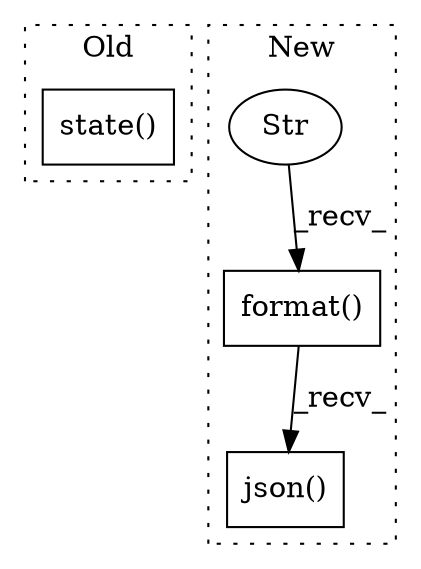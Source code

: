 digraph G {
subgraph cluster0 {
1 [label="state()" a="75" s="23701" l="14" shape="box"];
label = "Old";
style="dotted";
}
subgraph cluster1 {
2 [label="format()" a="75" s="21690,21740" l="32,1" shape="box"];
3 [label="Str" a="66" s="21690" l="24" shape="ellipse"];
4 [label="json()" a="75" s="21760" l="8" shape="box"];
label = "New";
style="dotted";
}
2 -> 4 [label="_recv_"];
3 -> 2 [label="_recv_"];
}